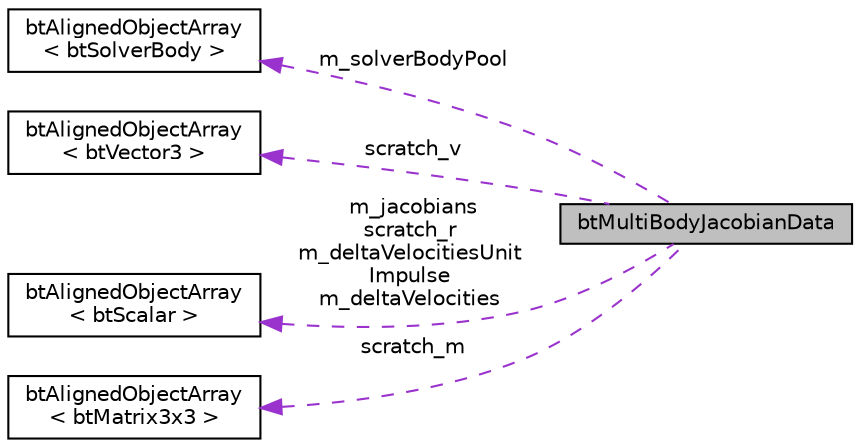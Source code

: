 digraph "btMultiBodyJacobianData"
{
  edge [fontname="Helvetica",fontsize="10",labelfontname="Helvetica",labelfontsize="10"];
  node [fontname="Helvetica",fontsize="10",shape=record];
  rankdir="LR";
  Node1 [label="btMultiBodyJacobianData",height=0.2,width=0.4,color="black", fillcolor="grey75", style="filled", fontcolor="black"];
  Node2 -> Node1 [dir="back",color="darkorchid3",fontsize="10",style="dashed",label=" m_solverBodyPool" ,fontname="Helvetica"];
  Node2 [label="btAlignedObjectArray\l\< btSolverBody \>",height=0.2,width=0.4,color="black", fillcolor="white", style="filled",URL="$classbt_aligned_object_array.html"];
  Node3 -> Node1 [dir="back",color="darkorchid3",fontsize="10",style="dashed",label=" scratch_v" ,fontname="Helvetica"];
  Node3 [label="btAlignedObjectArray\l\< btVector3 \>",height=0.2,width=0.4,color="black", fillcolor="white", style="filled",URL="$classbt_aligned_object_array.html"];
  Node4 -> Node1 [dir="back",color="darkorchid3",fontsize="10",style="dashed",label=" m_jacobians\nscratch_r\nm_deltaVelocitiesUnit\lImpulse\nm_deltaVelocities" ,fontname="Helvetica"];
  Node4 [label="btAlignedObjectArray\l\< btScalar \>",height=0.2,width=0.4,color="black", fillcolor="white", style="filled",URL="$classbt_aligned_object_array.html"];
  Node5 -> Node1 [dir="back",color="darkorchid3",fontsize="10",style="dashed",label=" scratch_m" ,fontname="Helvetica"];
  Node5 [label="btAlignedObjectArray\l\< btMatrix3x3 \>",height=0.2,width=0.4,color="black", fillcolor="white", style="filled",URL="$classbt_aligned_object_array.html"];
}
